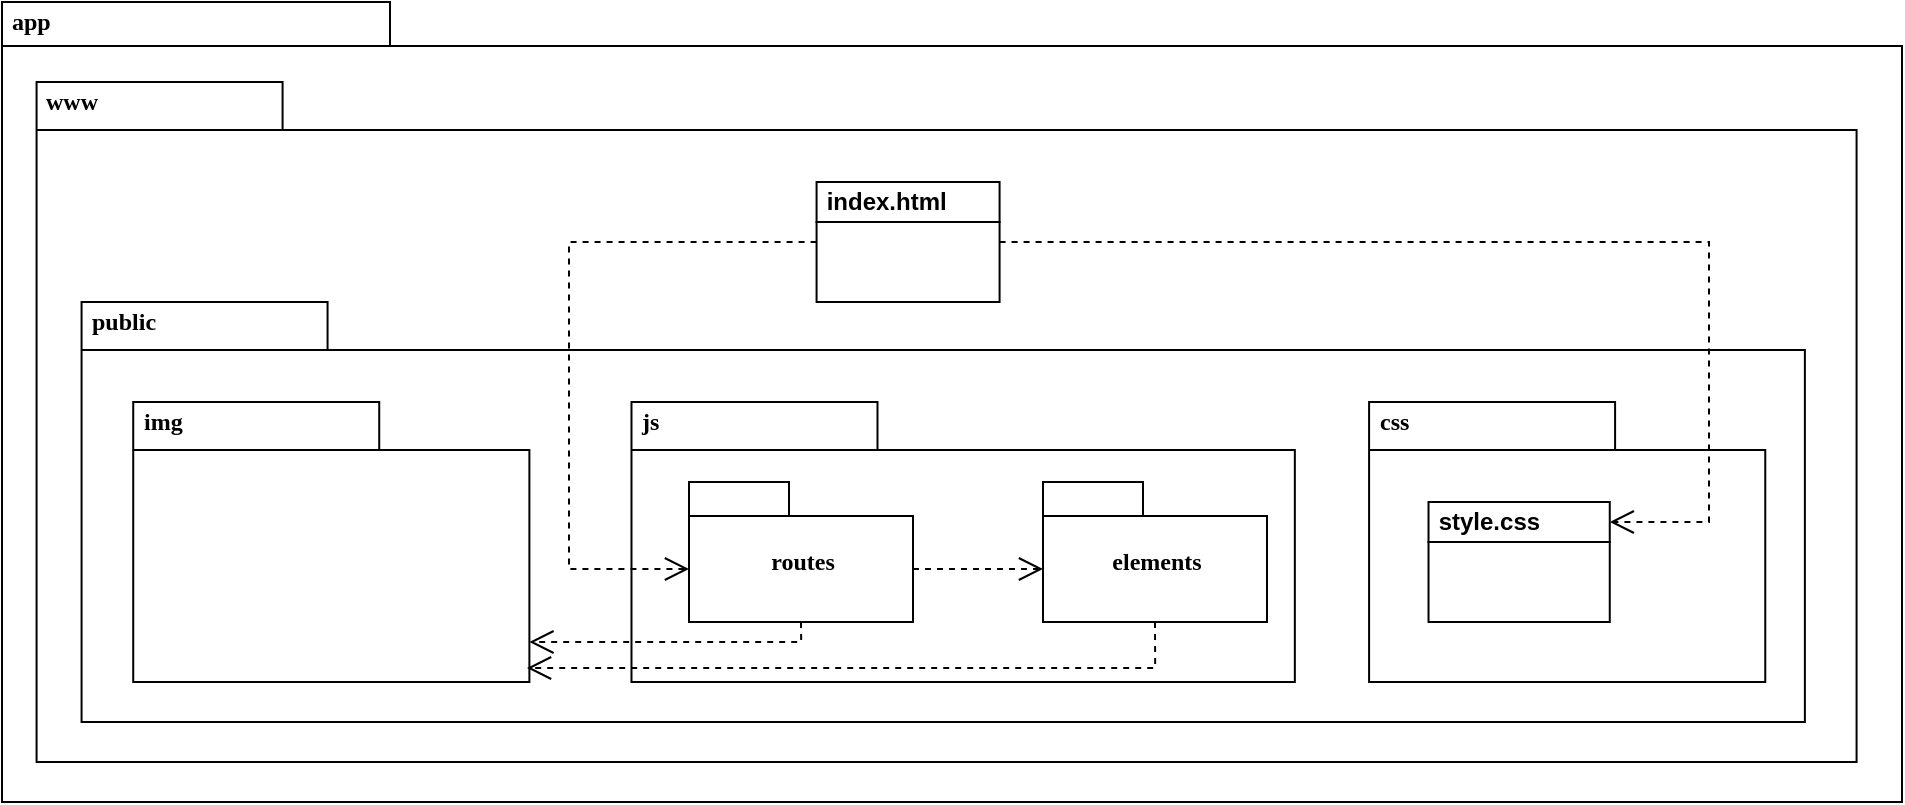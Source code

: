 <mxfile version="14.4.3" type="device"><diagram name="Page-1" id="b5b7bab2-c9e2-2cf4-8b2a-24fd1a2a6d21"><mxGraphModel dx="1374" dy="903" grid="1" gridSize="10" guides="1" tooltips="1" connect="1" arrows="1" fold="1" page="1" pageScale="1" pageWidth="827" pageHeight="1169" background="#ffffff" math="0" shadow="0"><root><mxCell id="0"/><mxCell id="1" parent="0"/><mxCell id="9Dl5F7a0UNMuFutTXgBC-63" value="" style="shape=folder;fontStyle=1;spacingTop=10;tabWidth=194;tabHeight=22;tabPosition=left;html=1;rounded=0;shadow=0;comic=0;labelBackgroundColor=none;strokeWidth=1;fillColor=none;fontFamily=Verdana;fontSize=10;align=center;" vertex="1" parent="1"><mxGeometry y="40" width="950" height="400" as="geometry"/></mxCell><mxCell id="9Dl5F7a0UNMuFutTXgBC-64" value="" style="group" vertex="1" connectable="0" parent="1"><mxGeometry x="347.29" y="60" width="580" height="360" as="geometry"/></mxCell><mxCell id="9Dl5F7a0UNMuFutTXgBC-65" value="" style="group" vertex="1" connectable="0" parent="9Dl5F7a0UNMuFutTXgBC-64"><mxGeometry x="30" width="550" height="360" as="geometry"/></mxCell><mxCell id="9Dl5F7a0UNMuFutTXgBC-66" value="" style="shape=folder;fontStyle=1;spacingTop=10;tabWidth=123;tabHeight=24;tabPosition=left;html=1;rounded=0;shadow=0;comic=0;labelBackgroundColor=none;strokeWidth=1;fontFamily=Verdana;fontSize=10;align=center;" vertex="1" parent="9Dl5F7a0UNMuFutTXgBC-65"><mxGeometry x="-360" y="20" width="910" height="340" as="geometry"/></mxCell><mxCell id="9Dl5F7a0UNMuFutTXgBC-67" value="" style="rounded=0;whiteSpace=wrap;html=1;" vertex="1" parent="9Dl5F7a0UNMuFutTXgBC-65"><mxGeometry x="30" y="90" width="91.5" height="40" as="geometry"/></mxCell><mxCell id="9Dl5F7a0UNMuFutTXgBC-68" value="&lt;b&gt;&amp;nbsp;index.html&lt;/b&gt;" style="rounded=0;whiteSpace=wrap;html=1;align=left;" vertex="1" parent="9Dl5F7a0UNMuFutTXgBC-65"><mxGeometry x="30" y="70" width="91.5" height="20" as="geometry"/></mxCell><mxCell id="9Dl5F7a0UNMuFutTXgBC-69" value="&lt;b&gt;&lt;font style=&quot;font-size: 12px&quot;&gt;&amp;nbsp;www&lt;/font&gt;&lt;/b&gt;" style="text;html=1;align=left;verticalAlign=top;spacingTop=-4;fontSize=10;fontFamily=Verdana" vertex="1" parent="9Dl5F7a0UNMuFutTXgBC-65"><mxGeometry x="-360" y="20" width="130" height="30" as="geometry"/></mxCell><mxCell id="9Dl5F7a0UNMuFutTXgBC-70" value="&lt;font style=&quot;font-size: 12px&quot;&gt;&lt;b&gt;&amp;nbsp;app&lt;/b&gt;&lt;/font&gt;" style="text;html=1;align=left;verticalAlign=top;spacingTop=-4;fontSize=10;fontFamily=Verdana" vertex="1" parent="1"><mxGeometry y="40" width="130" height="20" as="geometry"/></mxCell><mxCell id="9Dl5F7a0UNMuFutTXgBC-71" value="" style="shape=folder;fontStyle=1;spacingTop=10;tabWidth=123;tabHeight=24;tabPosition=left;html=1;rounded=0;shadow=0;comic=0;labelBackgroundColor=none;strokeWidth=1;fontFamily=Verdana;fontSize=10;align=center;" vertex="1" parent="1"><mxGeometry x="39.783" y="190" width="861.66" height="210" as="geometry"/></mxCell><mxCell id="9Dl5F7a0UNMuFutTXgBC-72" value="&lt;b&gt;&lt;font style=&quot;font-size: 12px&quot;&gt;&amp;nbsp;public&lt;/font&gt;&lt;/b&gt;" style="text;html=1;align=left;verticalAlign=top;spacingTop=-4;fontSize=10;fontFamily=Verdana" vertex="1" parent="1"><mxGeometry x="39.783" y="190" width="418.22" height="66.429" as="geometry"/></mxCell><mxCell id="9Dl5F7a0UNMuFutTXgBC-73" value="" style="group" vertex="1" connectable="0" parent="1"><mxGeometry x="653.835" y="240" width="247.602" height="140" as="geometry"/></mxCell><mxCell id="9Dl5F7a0UNMuFutTXgBC-74" value="" style="group" vertex="1" connectable="0" parent="9Dl5F7a0UNMuFutTXgBC-73"><mxGeometry x="29.712" width="247.602" height="140" as="geometry"/></mxCell><mxCell id="9Dl5F7a0UNMuFutTXgBC-75" value="" style="shape=folder;fontStyle=1;spacingTop=10;tabWidth=123;tabHeight=24;tabPosition=left;html=1;rounded=0;shadow=0;comic=0;labelBackgroundColor=none;strokeWidth=1;fontFamily=Verdana;fontSize=10;align=center;" vertex="1" parent="9Dl5F7a0UNMuFutTXgBC-74"><mxGeometry width="198.082" height="140" as="geometry"/></mxCell><mxCell id="9Dl5F7a0UNMuFutTXgBC-76" value="&lt;b&gt;&lt;font style=&quot;font-size: 12px&quot;&gt;&amp;nbsp;css&lt;/font&gt;&lt;/b&gt;" style="text;html=1;align=left;verticalAlign=top;spacingTop=-4;fontSize=10;fontFamily=Verdana" vertex="1" parent="9Dl5F7a0UNMuFutTXgBC-74"><mxGeometry width="128.753" height="30" as="geometry"/></mxCell><mxCell id="9Dl5F7a0UNMuFutTXgBC-77" value="" style="rounded=0;whiteSpace=wrap;html=1;" vertex="1" parent="9Dl5F7a0UNMuFutTXgBC-74"><mxGeometry x="29.712" y="70" width="90.622" height="40" as="geometry"/></mxCell><mxCell id="9Dl5F7a0UNMuFutTXgBC-78" value="&lt;b&gt;&amp;nbsp;style.css&lt;/b&gt;" style="rounded=0;whiteSpace=wrap;html=1;align=left;" vertex="1" parent="9Dl5F7a0UNMuFutTXgBC-74"><mxGeometry x="29.712" y="50" width="90.622" height="20" as="geometry"/></mxCell><mxCell id="9Dl5F7a0UNMuFutTXgBC-79" value="" style="group" vertex="1" connectable="0" parent="1"><mxGeometry x="35.902" y="240" width="247.602" height="140" as="geometry"/></mxCell><mxCell id="9Dl5F7a0UNMuFutTXgBC-80" value="" style="group" vertex="1" connectable="0" parent="9Dl5F7a0UNMuFutTXgBC-79"><mxGeometry x="29.712" width="247.602" height="140" as="geometry"/></mxCell><mxCell id="9Dl5F7a0UNMuFutTXgBC-81" value="" style="shape=folder;fontStyle=1;spacingTop=10;tabWidth=123;tabHeight=24;tabPosition=left;html=1;rounded=0;shadow=0;comic=0;labelBackgroundColor=none;strokeWidth=1;fontFamily=Verdana;fontSize=10;align=center;" vertex="1" parent="9Dl5F7a0UNMuFutTXgBC-80"><mxGeometry width="198.082" height="140" as="geometry"/></mxCell><mxCell id="9Dl5F7a0UNMuFutTXgBC-82" value="&lt;b&gt;&lt;font style=&quot;font-size: 12px&quot;&gt;&amp;nbsp;img&lt;/font&gt;&lt;/b&gt;" style="text;html=1;align=left;verticalAlign=top;spacingTop=-4;fontSize=10;fontFamily=Verdana" vertex="1" parent="9Dl5F7a0UNMuFutTXgBC-80"><mxGeometry width="128.753" height="30" as="geometry"/></mxCell><mxCell id="9Dl5F7a0UNMuFutTXgBC-83" value="" style="group" vertex="1" connectable="0" parent="1"><mxGeometry x="264.993" y="240" width="414.6" height="140" as="geometry"/></mxCell><mxCell id="9Dl5F7a0UNMuFutTXgBC-84" value="" style="group" vertex="1" connectable="0" parent="9Dl5F7a0UNMuFutTXgBC-83"><mxGeometry x="49.752" width="414.6" height="140" as="geometry"/></mxCell><mxCell id="9Dl5F7a0UNMuFutTXgBC-85" value="" style="shape=folder;fontStyle=1;spacingTop=10;tabWidth=123;tabHeight=24;tabPosition=left;html=1;rounded=0;shadow=0;comic=0;labelBackgroundColor=none;strokeWidth=1;fontFamily=Verdana;fontSize=10;align=center;" vertex="1" parent="9Dl5F7a0UNMuFutTXgBC-84"><mxGeometry width="331.68" height="140" as="geometry"/></mxCell><mxCell id="9Dl5F7a0UNMuFutTXgBC-86" value="&lt;b&gt;&lt;font style=&quot;font-size: 12px&quot;&gt;&amp;nbsp;js&lt;/font&gt;&lt;/b&gt;" style="text;html=1;align=left;verticalAlign=top;spacingTop=-4;fontSize=10;fontFamily=Verdana" vertex="1" parent="9Dl5F7a0UNMuFutTXgBC-84"><mxGeometry width="215.592" height="30" as="geometry"/></mxCell><mxCell id="9Dl5F7a0UNMuFutTXgBC-87" value="&lt;font style=&quot;font-size: 12px&quot;&gt;routes&lt;/font&gt;" style="shape=folder;fontStyle=1;spacingTop=10;tabWidth=50;tabHeight=17;tabPosition=left;html=1;rounded=0;shadow=0;comic=0;labelBackgroundColor=none;strokeColor=#000000;strokeWidth=1;fillColor=#ffffff;fontFamily=Verdana;fontSize=10;fontColor=#000000;align=center;" vertex="1" parent="9Dl5F7a0UNMuFutTXgBC-84"><mxGeometry x="28.755" y="40" width="112" height="70" as="geometry"/></mxCell><mxCell id="9Dl5F7a0UNMuFutTXgBC-88" value="&lt;font style=&quot;font-size: 12px&quot;&gt;elements&lt;/font&gt;" style="shape=folder;fontStyle=1;spacingTop=10;tabWidth=50;tabHeight=17;tabPosition=left;html=1;rounded=0;shadow=0;comic=0;labelBackgroundColor=none;strokeColor=#000000;strokeWidth=1;fillColor=#ffffff;fontFamily=Verdana;fontSize=10;fontColor=#000000;align=center;" vertex="1" parent="9Dl5F7a0UNMuFutTXgBC-84"><mxGeometry x="205.755" y="40" width="112" height="70" as="geometry"/></mxCell><mxCell id="9Dl5F7a0UNMuFutTXgBC-89" style="rounded=0;html=1;dashed=1;labelBackgroundColor=none;startFill=0;endArrow=open;endFill=0;endSize=10;fontFamily=Verdana;fontSize=10;entryX=0;entryY=0;entryPerimeter=0;edgeStyle=elbowEdgeStyle;exitX=0;exitY=0;exitDx=112;exitDy=43.5;exitPerimeter=0;entryDx=0;entryDy=43.5;" edge="1" parent="9Dl5F7a0UNMuFutTXgBC-84" source="9Dl5F7a0UNMuFutTXgBC-87" target="9Dl5F7a0UNMuFutTXgBC-88"><mxGeometry relative="1" as="geometry"><mxPoint x="222.083" y="-135.5" as="sourcePoint"/><mxPoint x="222.083" y="-59.155" as="targetPoint"/></mxGeometry></mxCell><mxCell id="9Dl5F7a0UNMuFutTXgBC-90" style="rounded=0;html=1;dashed=1;labelBackgroundColor=none;startFill=0;endArrow=open;endFill=0;endSize=10;fontFamily=Verdana;fontSize=10;edgeStyle=elbowEdgeStyle;exitX=0.5;exitY=1;exitDx=0;exitDy=0;exitPerimeter=0;" edge="1" parent="1" source="9Dl5F7a0UNMuFutTXgBC-87" target="9Dl5F7a0UNMuFutTXgBC-81"><mxGeometry relative="1" as="geometry"><mxPoint x="50.657" y="-210" as="sourcePoint"/><mxPoint x="-100.593" y="37" as="targetPoint"/><Array as="points"><mxPoint x="399.593" y="360"/></Array></mxGeometry></mxCell><mxCell id="9Dl5F7a0UNMuFutTXgBC-91" style="rounded=0;html=1;dashed=1;labelBackgroundColor=none;startFill=0;endArrow=open;endFill=0;endSize=10;fontFamily=Verdana;fontSize=10;edgeStyle=elbowEdgeStyle;exitX=0.5;exitY=1;exitDx=0;exitDy=0;exitPerimeter=0;" edge="1" parent="1" source="9Dl5F7a0UNMuFutTXgBC-88"><mxGeometry relative="1" as="geometry"><mxPoint x="51.197" y="-180.0" as="sourcePoint"/><mxPoint x="262.5" y="373" as="targetPoint"/><Array as="points"><mxPoint x="576.593" y="360"/></Array></mxGeometry></mxCell><mxCell id="9Dl5F7a0UNMuFutTXgBC-92" style="rounded=0;html=1;dashed=1;labelBackgroundColor=none;startFill=0;endArrow=open;endFill=0;endSize=10;fontFamily=Verdana;fontSize=10;entryX=1;entryY=0.5;edgeStyle=elbowEdgeStyle;exitX=1;exitY=0.25;exitDx=0;exitDy=0;entryDx=0;entryDy=0;" edge="1" parent="1" source="9Dl5F7a0UNMuFutTXgBC-67" target="9Dl5F7a0UNMuFutTXgBC-78"><mxGeometry relative="1" as="geometry"><mxPoint x="445.5" y="333.5" as="sourcePoint"/><mxPoint x="530.5" y="333.5" as="targetPoint"/><Array as="points"><mxPoint x="853.5" y="220"/></Array></mxGeometry></mxCell><mxCell id="9Dl5F7a0UNMuFutTXgBC-93" style="rounded=0;html=1;dashed=1;labelBackgroundColor=none;startFill=0;endArrow=open;endFill=0;endSize=10;fontFamily=Verdana;fontSize=10;entryX=0;entryY=0;edgeStyle=elbowEdgeStyle;exitX=0;exitY=0.25;exitDx=0;exitDy=0;entryDx=0;entryDy=43.5;entryPerimeter=0;" edge="1" parent="1" source="9Dl5F7a0UNMuFutTXgBC-67" target="9Dl5F7a0UNMuFutTXgBC-87"><mxGeometry relative="1" as="geometry"><mxPoint x="508.25" y="120" as="sourcePoint"/><mxPoint x="813.882" y="310" as="targetPoint"/><Array as="points"><mxPoint x="283.5" y="240"/></Array></mxGeometry></mxCell></root></mxGraphModel></diagram></mxfile>